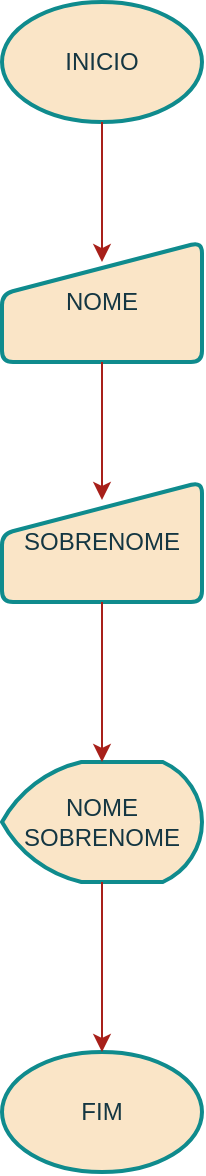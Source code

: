 <mxfile version="25.0.1">
  <diagram name="Página-1" id="93nRO7YrNGqqQC-pWq4j">
    <mxGraphModel dx="594" dy="1578" grid="1" gridSize="10" guides="1" tooltips="1" connect="1" arrows="1" fold="1" page="1" pageScale="1" pageWidth="827" pageHeight="1169" background="none" math="0" shadow="0">
      <root>
        <mxCell id="0" />
        <mxCell id="1" parent="0" />
        <mxCell id="yBRTCXa7PrUYHRPsmxQ5-3" value="INICIO" style="strokeWidth=2;html=1;shape=mxgraph.flowchart.start_1;whiteSpace=wrap;labelBackgroundColor=none;fillColor=#FAE5C7;strokeColor=#0F8B8D;fontColor=#143642;rounded=1;" vertex="1" parent="1">
          <mxGeometry x="314" y="60" width="100" height="60" as="geometry" />
        </mxCell>
        <mxCell id="yBRTCXa7PrUYHRPsmxQ5-4" value="FIM" style="strokeWidth=2;html=1;shape=mxgraph.flowchart.start_1;whiteSpace=wrap;labelBackgroundColor=none;fillColor=#FAE5C7;strokeColor=#0F8B8D;fontColor=#143642;rounded=1;" vertex="1" parent="1">
          <mxGeometry x="314" y="585" width="100" height="60" as="geometry" />
        </mxCell>
        <mxCell id="yBRTCXa7PrUYHRPsmxQ5-5" value="NOME" style="html=1;strokeWidth=2;shape=manualInput;whiteSpace=wrap;rounded=1;size=26;arcSize=11;labelBackgroundColor=none;fillColor=#FAE5C7;strokeColor=#0F8B8D;fontColor=#143642;" vertex="1" parent="1">
          <mxGeometry x="314" y="180" width="100" height="60" as="geometry" />
        </mxCell>
        <mxCell id="yBRTCXa7PrUYHRPsmxQ5-6" value="SOBRENOME" style="html=1;strokeWidth=2;shape=manualInput;whiteSpace=wrap;rounded=1;size=26;arcSize=11;labelBackgroundColor=none;fillColor=#FAE5C7;strokeColor=#0F8B8D;fontColor=#143642;" vertex="1" parent="1">
          <mxGeometry x="314" y="300" width="100" height="60" as="geometry" />
        </mxCell>
        <mxCell id="yBRTCXa7PrUYHRPsmxQ5-7" value="NOME&lt;div&gt;SOBRENOME&lt;/div&gt;" style="strokeWidth=2;html=1;shape=mxgraph.flowchart.display;whiteSpace=wrap;labelBackgroundColor=none;fillColor=#FAE5C7;strokeColor=#0F8B8D;fontColor=#143642;rounded=1;" vertex="1" parent="1">
          <mxGeometry x="314" y="440" width="100" height="60" as="geometry" />
        </mxCell>
        <mxCell id="yBRTCXa7PrUYHRPsmxQ5-12" style="edgeStyle=orthogonalEdgeStyle;rounded=1;orthogonalLoop=1;jettySize=auto;html=1;exitX=0.5;exitY=1;exitDx=0;exitDy=0;entryX=0.5;entryY=0.15;entryDx=0;entryDy=0;entryPerimeter=0;labelBackgroundColor=none;strokeColor=#A8201A;fontColor=default;" edge="1" parent="1" source="yBRTCXa7PrUYHRPsmxQ5-5" target="yBRTCXa7PrUYHRPsmxQ5-6">
          <mxGeometry relative="1" as="geometry" />
        </mxCell>
        <mxCell id="yBRTCXa7PrUYHRPsmxQ5-15" style="edgeStyle=orthogonalEdgeStyle;rounded=1;orthogonalLoop=1;jettySize=auto;html=1;exitX=0.5;exitY=1;exitDx=0;exitDy=0;entryX=0.5;entryY=0;entryDx=0;entryDy=0;entryPerimeter=0;labelBackgroundColor=none;strokeColor=#A8201A;fontColor=default;" edge="1" parent="1" source="yBRTCXa7PrUYHRPsmxQ5-6" target="yBRTCXa7PrUYHRPsmxQ5-7">
          <mxGeometry relative="1" as="geometry" />
        </mxCell>
        <mxCell id="yBRTCXa7PrUYHRPsmxQ5-16" style="edgeStyle=orthogonalEdgeStyle;rounded=1;orthogonalLoop=1;jettySize=auto;html=1;exitX=0.5;exitY=1;exitDx=0;exitDy=0;exitPerimeter=0;entryX=0.5;entryY=0;entryDx=0;entryDy=0;entryPerimeter=0;labelBackgroundColor=none;strokeColor=#A8201A;fontColor=default;" edge="1" parent="1" source="yBRTCXa7PrUYHRPsmxQ5-7" target="yBRTCXa7PrUYHRPsmxQ5-4">
          <mxGeometry relative="1" as="geometry" />
        </mxCell>
        <mxCell id="yBRTCXa7PrUYHRPsmxQ5-17" style="edgeStyle=orthogonalEdgeStyle;rounded=1;orthogonalLoop=1;jettySize=auto;html=1;exitX=0.5;exitY=1;exitDx=0;exitDy=0;exitPerimeter=0;entryX=0.5;entryY=0.167;entryDx=0;entryDy=0;entryPerimeter=0;labelBackgroundColor=none;strokeColor=#A8201A;fontColor=default;" edge="1" parent="1" source="yBRTCXa7PrUYHRPsmxQ5-3" target="yBRTCXa7PrUYHRPsmxQ5-5">
          <mxGeometry relative="1" as="geometry" />
        </mxCell>
      </root>
    </mxGraphModel>
  </diagram>
</mxfile>
